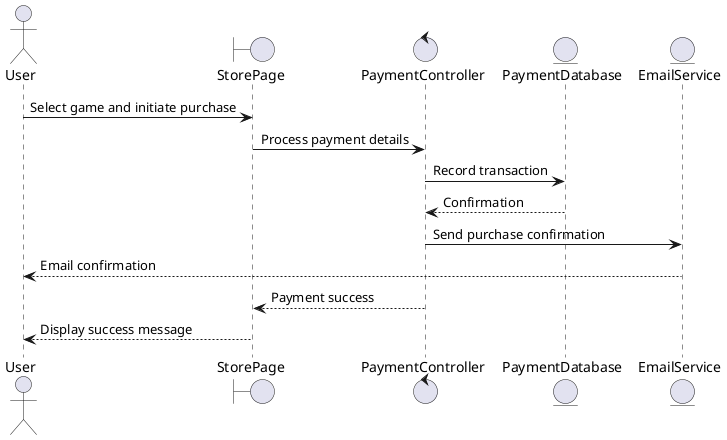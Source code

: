 @startuml

' Interaction Diagram for Game Purchase (Sequence Diagram)
actor User
boundary StorePage
control PaymentController
entity PaymentDatabase
entity EmailService

User -> StorePage: Select game and initiate purchase
StorePage -> PaymentController: Process payment details
PaymentController -> PaymentDatabase: Record transaction
PaymentDatabase --> PaymentController: Confirmation
PaymentController -> EmailService: Send purchase confirmation
EmailService --> User: Email confirmation
PaymentController --> StorePage: Payment success
StorePage --> User: Display success message

@enduml

